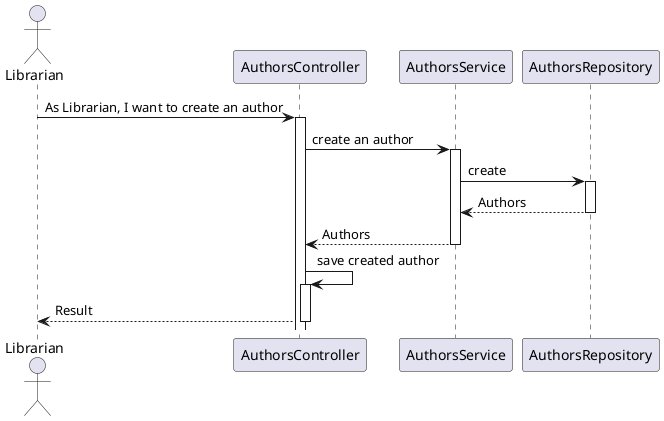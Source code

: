 @startuml

actor Librarian
participant "AuthorsController" as Controller
participant "AuthorsService" as Service
participant "AuthorsRepository" as Repository

Librarian -> Controller: As Librarian, I want to create an author
activate Controller
Controller -> Service: create an author
activate Service
Service -> Repository: create
activate Repository
Repository --> Service: Authors
deactivate Repository
Service --> Controller: Authors
deactivate Service
Controller -> Controller: save created author
activate Controller
Controller --> Librarian: Result
deactivate Controller

@enduml

